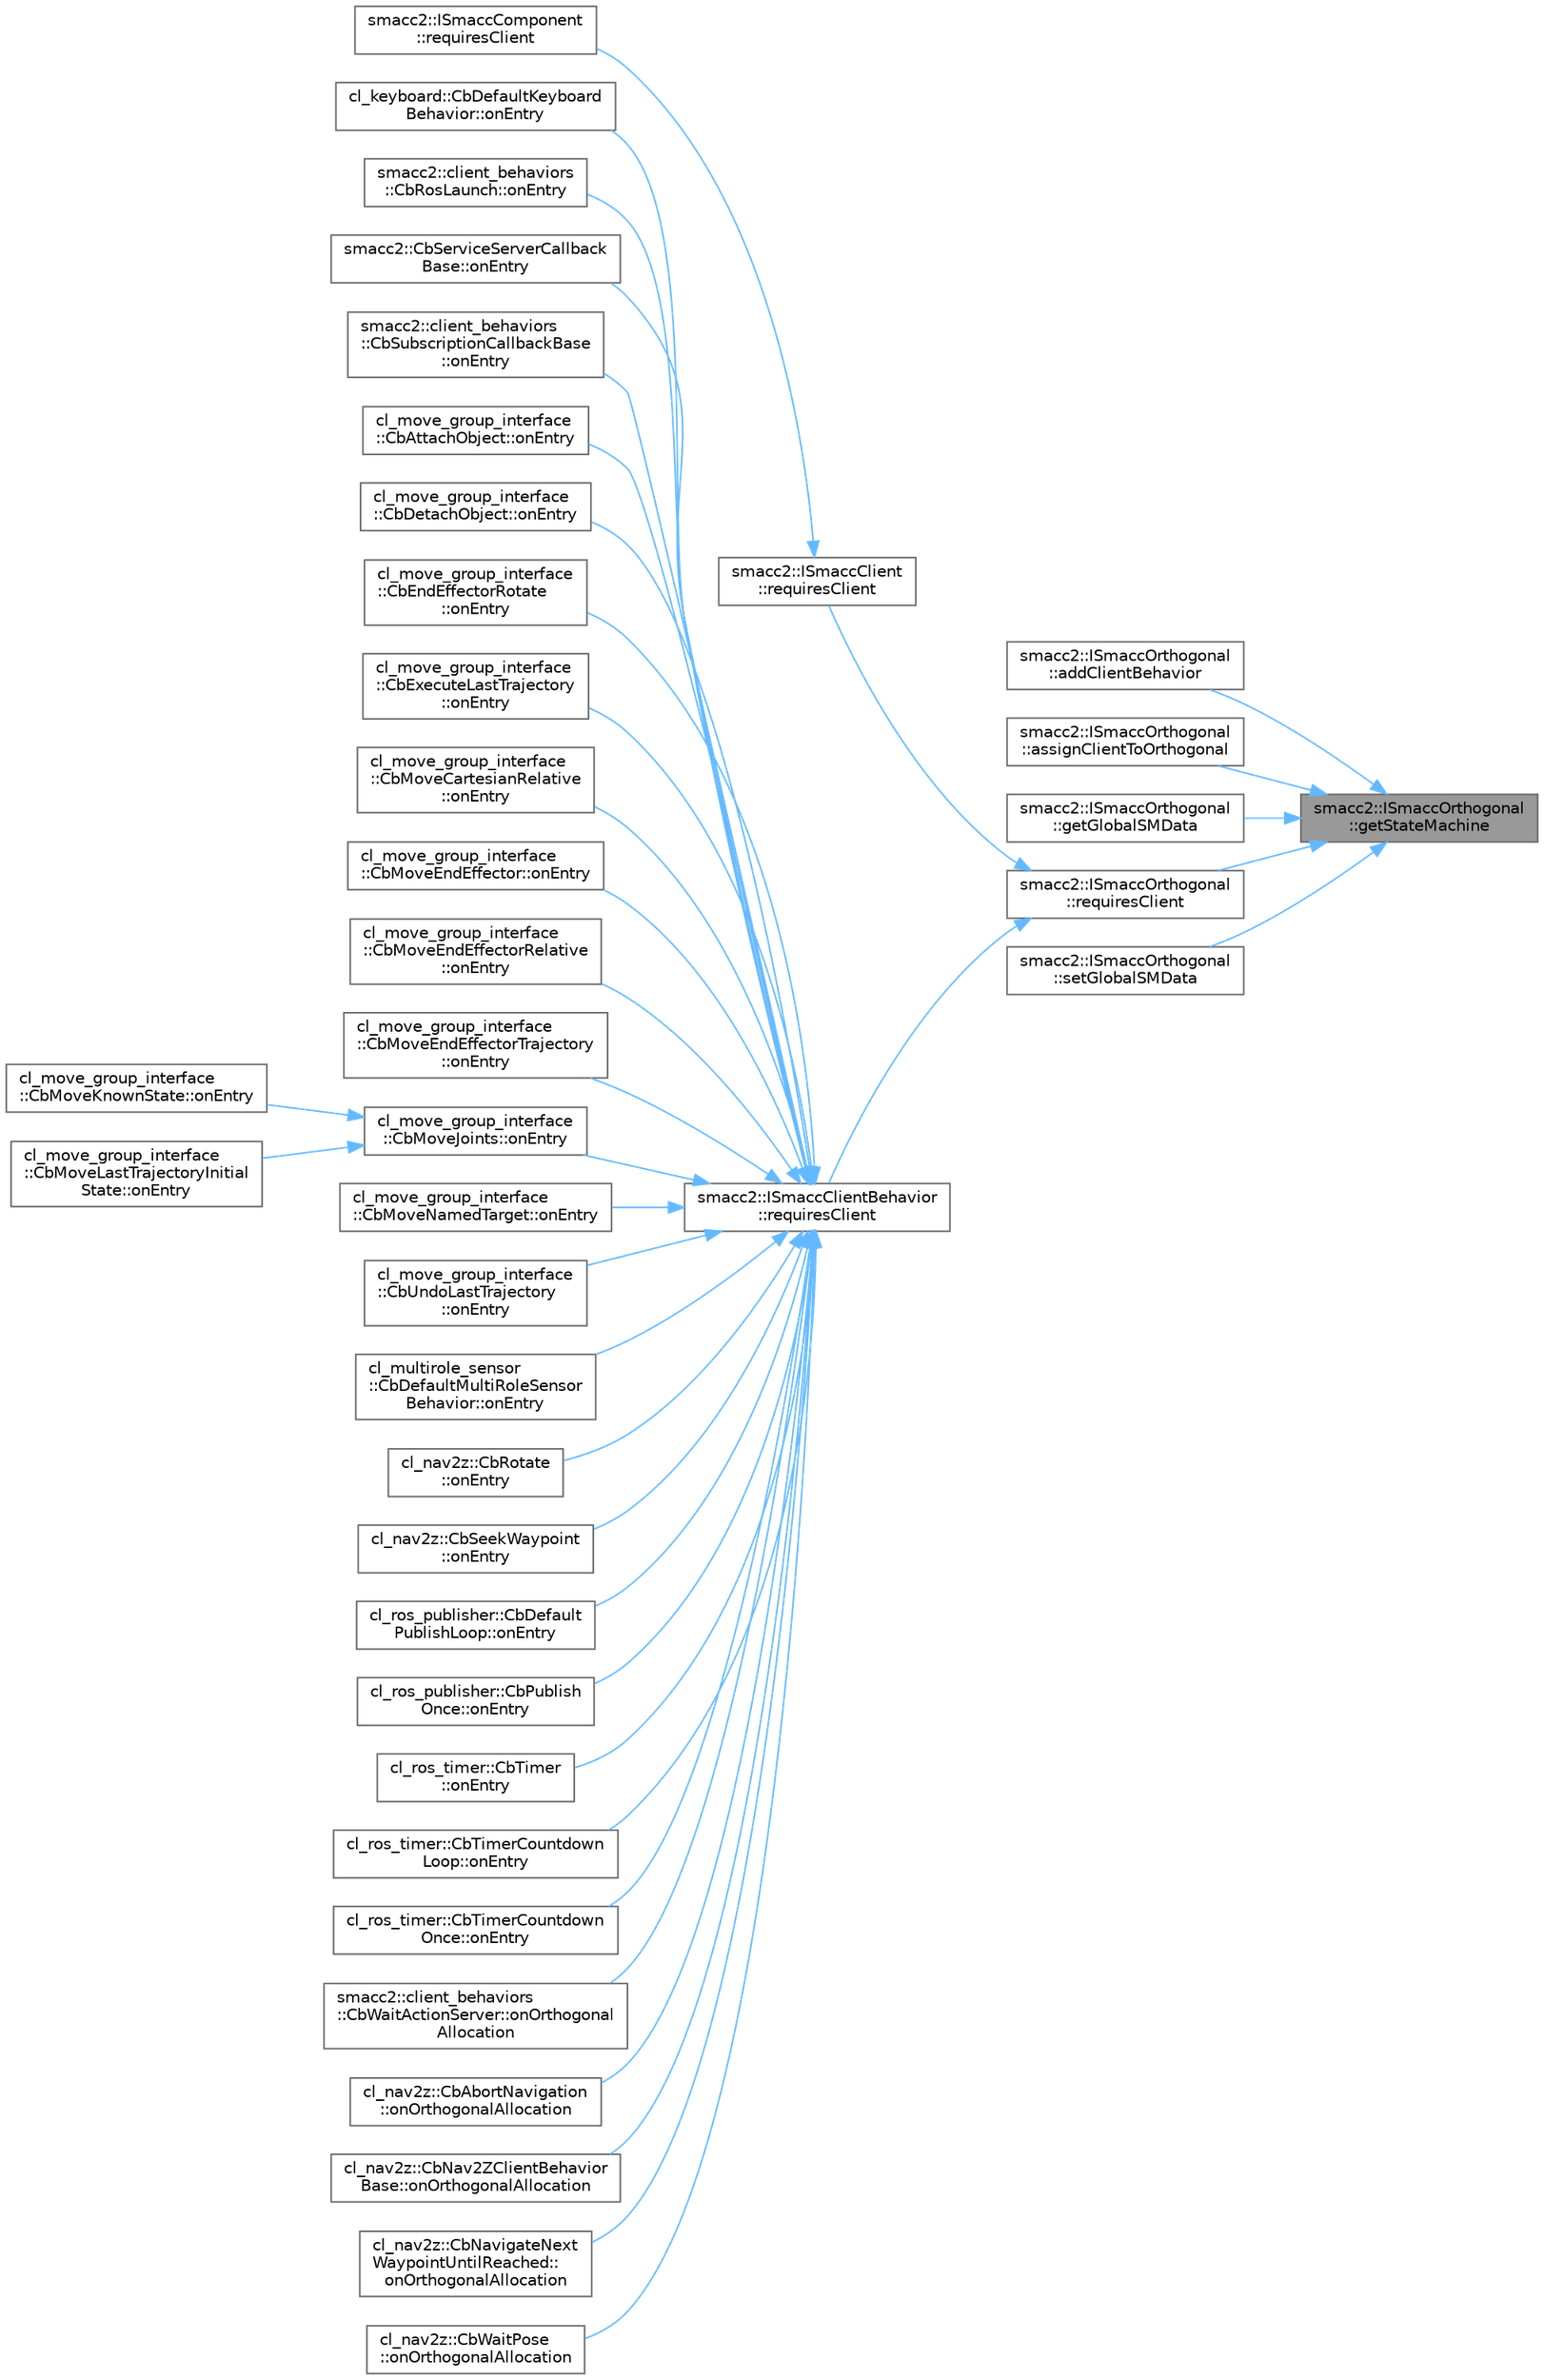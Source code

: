 digraph "smacc2::ISmaccOrthogonal::getStateMachine"
{
 // LATEX_PDF_SIZE
  bgcolor="transparent";
  edge [fontname=Helvetica,fontsize=10,labelfontname=Helvetica,labelfontsize=10];
  node [fontname=Helvetica,fontsize=10,shape=box,height=0.2,width=0.4];
  rankdir="RL";
  Node1 [label="smacc2::ISmaccOrthogonal\l::getStateMachine",height=0.2,width=0.4,color="gray40", fillcolor="grey60", style="filled", fontcolor="black",tooltip=" "];
  Node1 -> Node2 [dir="back",color="steelblue1",style="solid"];
  Node2 [label="smacc2::ISmaccOrthogonal\l::addClientBehavior",height=0.2,width=0.4,color="grey40", fillcolor="white", style="filled",URL="$classsmacc2_1_1ISmaccOrthogonal.html#ac0e6a9ac002395e3b405548ecae50620",tooltip=" "];
  Node1 -> Node3 [dir="back",color="steelblue1",style="solid"];
  Node3 [label="smacc2::ISmaccOrthogonal\l::assignClientToOrthogonal",height=0.2,width=0.4,color="grey40", fillcolor="white", style="filled",URL="$classsmacc2_1_1ISmaccOrthogonal.html#ae58f05ba54120366f940d3d5b927b5fb",tooltip=" "];
  Node1 -> Node4 [dir="back",color="steelblue1",style="solid"];
  Node4 [label="smacc2::ISmaccOrthogonal\l::getGlobalSMData",height=0.2,width=0.4,color="grey40", fillcolor="white", style="filled",URL="$classsmacc2_1_1ISmaccOrthogonal.html#a8375c7479e15feb2d233e45bb0d9787d",tooltip=" "];
  Node1 -> Node5 [dir="back",color="steelblue1",style="solid"];
  Node5 [label="smacc2::ISmaccOrthogonal\l::requiresClient",height=0.2,width=0.4,color="grey40", fillcolor="white", style="filled",URL="$classsmacc2_1_1ISmaccOrthogonal.html#ae3588b55b138744169785152d0f7bb65",tooltip=" "];
  Node5 -> Node6 [dir="back",color="steelblue1",style="solid"];
  Node6 [label="smacc2::ISmaccClient\l::requiresClient",height=0.2,width=0.4,color="grey40", fillcolor="white", style="filled",URL="$classsmacc2_1_1ISmaccClient.html#ae6e5eb70008b3a2bc42e42f5db5b55ab",tooltip=" "];
  Node6 -> Node7 [dir="back",color="steelblue1",style="solid"];
  Node7 [label="smacc2::ISmaccComponent\l::requiresClient",height=0.2,width=0.4,color="grey40", fillcolor="white", style="filled",URL="$classsmacc2_1_1ISmaccComponent.html#a5269f43605f1aa022d34bfeb220bc72c",tooltip=" "];
  Node5 -> Node8 [dir="back",color="steelblue1",style="solid"];
  Node8 [label="smacc2::ISmaccClientBehavior\l::requiresClient",height=0.2,width=0.4,color="grey40", fillcolor="white", style="filled",URL="$classsmacc2_1_1ISmaccClientBehavior.html#ad32d91e7aa6ac921b8d29610bd925244",tooltip=" "];
  Node8 -> Node9 [dir="back",color="steelblue1",style="solid"];
  Node9 [label="cl_keyboard::CbDefaultKeyboard\lBehavior::onEntry",height=0.2,width=0.4,color="grey40", fillcolor="white", style="filled",URL="$classcl__keyboard_1_1CbDefaultKeyboardBehavior.html#a06e49d8c78aeffecf74c27b05f529a3a",tooltip=" "];
  Node8 -> Node10 [dir="back",color="steelblue1",style="solid"];
  Node10 [label="smacc2::client_behaviors\l::CbRosLaunch::onEntry",height=0.2,width=0.4,color="grey40", fillcolor="white", style="filled",URL="$classsmacc2_1_1client__behaviors_1_1CbRosLaunch.html#aae95c9cde3fac627a2a753ccd3530973",tooltip=" "];
  Node8 -> Node11 [dir="back",color="steelblue1",style="solid"];
  Node11 [label="smacc2::CbServiceServerCallback\lBase::onEntry",height=0.2,width=0.4,color="grey40", fillcolor="white", style="filled",URL="$classsmacc2_1_1CbServiceServerCallbackBase.html#a98653fecdccd8eac4a6bb226b2fa5217",tooltip=" "];
  Node8 -> Node12 [dir="back",color="steelblue1",style="solid"];
  Node12 [label="smacc2::client_behaviors\l::CbSubscriptionCallbackBase\l::onEntry",height=0.2,width=0.4,color="grey40", fillcolor="white", style="filled",URL="$classsmacc2_1_1client__behaviors_1_1CbSubscriptionCallbackBase.html#a6012d64247d5ccd219984a527a52cf86",tooltip=" "];
  Node8 -> Node13 [dir="back",color="steelblue1",style="solid"];
  Node13 [label="cl_move_group_interface\l::CbAttachObject::onEntry",height=0.2,width=0.4,color="grey40", fillcolor="white", style="filled",URL="$classcl__move__group__interface_1_1CbAttachObject.html#a05cd996ea25ee1b2ae74541a5ec56e98",tooltip=" "];
  Node8 -> Node14 [dir="back",color="steelblue1",style="solid"];
  Node14 [label="cl_move_group_interface\l::CbDetachObject::onEntry",height=0.2,width=0.4,color="grey40", fillcolor="white", style="filled",URL="$classcl__move__group__interface_1_1CbDetachObject.html#a04af88f1d9b64c43eb2620ac5bd62c35",tooltip=" "];
  Node8 -> Node15 [dir="back",color="steelblue1",style="solid"];
  Node15 [label="cl_move_group_interface\l::CbEndEffectorRotate\l::onEntry",height=0.2,width=0.4,color="grey40", fillcolor="white", style="filled",URL="$classcl__move__group__interface_1_1CbEndEffectorRotate.html#a3e60bfba48906696587d66af89f7ee2b",tooltip=" "];
  Node8 -> Node16 [dir="back",color="steelblue1",style="solid"];
  Node16 [label="cl_move_group_interface\l::CbExecuteLastTrajectory\l::onEntry",height=0.2,width=0.4,color="grey40", fillcolor="white", style="filled",URL="$classcl__move__group__interface_1_1CbExecuteLastTrajectory.html#ac78713663c39635ca5ac9a749503e800",tooltip=" "];
  Node8 -> Node17 [dir="back",color="steelblue1",style="solid"];
  Node17 [label="cl_move_group_interface\l::CbMoveCartesianRelative\l::onEntry",height=0.2,width=0.4,color="grey40", fillcolor="white", style="filled",URL="$classcl__move__group__interface_1_1CbMoveCartesianRelative.html#a7d65e3d5fa3f2c7b47d9cbe631f448ad",tooltip=" "];
  Node8 -> Node18 [dir="back",color="steelblue1",style="solid"];
  Node18 [label="cl_move_group_interface\l::CbMoveEndEffector::onEntry",height=0.2,width=0.4,color="grey40", fillcolor="white", style="filled",URL="$classcl__move__group__interface_1_1CbMoveEndEffector.html#a7e7c22ac6c5725bc95e9852c3f6d939d",tooltip=" "];
  Node8 -> Node19 [dir="back",color="steelblue1",style="solid"];
  Node19 [label="cl_move_group_interface\l::CbMoveEndEffectorRelative\l::onEntry",height=0.2,width=0.4,color="grey40", fillcolor="white", style="filled",URL="$classcl__move__group__interface_1_1CbMoveEndEffectorRelative.html#a805a9d0f85ecdb1f503c1d6349ed9036",tooltip=" "];
  Node8 -> Node20 [dir="back",color="steelblue1",style="solid"];
  Node20 [label="cl_move_group_interface\l::CbMoveEndEffectorTrajectory\l::onEntry",height=0.2,width=0.4,color="grey40", fillcolor="white", style="filled",URL="$classcl__move__group__interface_1_1CbMoveEndEffectorTrajectory.html#aaedd074fd178c6390a4a3f1ccff23ad3",tooltip=" "];
  Node8 -> Node21 [dir="back",color="steelblue1",style="solid"];
  Node21 [label="cl_move_group_interface\l::CbMoveJoints::onEntry",height=0.2,width=0.4,color="grey40", fillcolor="white", style="filled",URL="$classcl__move__group__interface_1_1CbMoveJoints.html#a23e4181af695aed9fa6bb4ae3f17fd76",tooltip=" "];
  Node21 -> Node22 [dir="back",color="steelblue1",style="solid"];
  Node22 [label="cl_move_group_interface\l::CbMoveKnownState::onEntry",height=0.2,width=0.4,color="grey40", fillcolor="white", style="filled",URL="$classcl__move__group__interface_1_1CbMoveKnownState.html#aa9853ccca0b0e872498683e4b2f88870",tooltip=" "];
  Node21 -> Node23 [dir="back",color="steelblue1",style="solid"];
  Node23 [label="cl_move_group_interface\l::CbMoveLastTrajectoryInitial\lState::onEntry",height=0.2,width=0.4,color="grey40", fillcolor="white", style="filled",URL="$classcl__move__group__interface_1_1CbMoveLastTrajectoryInitialState.html#ad51f4883ea1f7442875cda06c3d474c3",tooltip=" "];
  Node8 -> Node24 [dir="back",color="steelblue1",style="solid"];
  Node24 [label="cl_move_group_interface\l::CbMoveNamedTarget::onEntry",height=0.2,width=0.4,color="grey40", fillcolor="white", style="filled",URL="$classcl__move__group__interface_1_1CbMoveNamedTarget.html#ab212edda280e896977d7ac567e4c1b29",tooltip=" "];
  Node8 -> Node25 [dir="back",color="steelblue1",style="solid"];
  Node25 [label="cl_move_group_interface\l::CbUndoLastTrajectory\l::onEntry",height=0.2,width=0.4,color="grey40", fillcolor="white", style="filled",URL="$classcl__move__group__interface_1_1CbUndoLastTrajectory.html#a3c55fa93ff65d8eccb8cc14a420cb7b2",tooltip=" "];
  Node8 -> Node26 [dir="back",color="steelblue1",style="solid"];
  Node26 [label="cl_multirole_sensor\l::CbDefaultMultiRoleSensor\lBehavior::onEntry",height=0.2,width=0.4,color="grey40", fillcolor="white", style="filled",URL="$classcl__multirole__sensor_1_1CbDefaultMultiRoleSensorBehavior.html#a54e7f0f2958ef2d7acd97dc33ec0d6de",tooltip=" "];
  Node8 -> Node27 [dir="back",color="steelblue1",style="solid"];
  Node27 [label="cl_nav2z::CbRotate\l::onEntry",height=0.2,width=0.4,color="grey40", fillcolor="white", style="filled",URL="$classcl__nav2z_1_1CbRotate.html#a73303c69ad571c99128374b7b9627154",tooltip=" "];
  Node8 -> Node28 [dir="back",color="steelblue1",style="solid"];
  Node28 [label="cl_nav2z::CbSeekWaypoint\l::onEntry",height=0.2,width=0.4,color="grey40", fillcolor="white", style="filled",URL="$classcl__nav2z_1_1CbSeekWaypoint.html#a1647146b1cce1d16d8ef18b69e63f1ea",tooltip=" "];
  Node8 -> Node29 [dir="back",color="steelblue1",style="solid"];
  Node29 [label="cl_ros_publisher::CbDefault\lPublishLoop::onEntry",height=0.2,width=0.4,color="grey40", fillcolor="white", style="filled",URL="$classcl__ros__publisher_1_1CbDefaultPublishLoop.html#a4dae42e78c718e91706f4880c3bd6101",tooltip=" "];
  Node8 -> Node30 [dir="back",color="steelblue1",style="solid"];
  Node30 [label="cl_ros_publisher::CbPublish\lOnce::onEntry",height=0.2,width=0.4,color="grey40", fillcolor="white", style="filled",URL="$classcl__ros__publisher_1_1CbPublishOnce.html#a9fe3e0012fc4f5e5df66142c97b0f88e",tooltip=" "];
  Node8 -> Node31 [dir="back",color="steelblue1",style="solid"];
  Node31 [label="cl_ros_timer::CbTimer\l::onEntry",height=0.2,width=0.4,color="grey40", fillcolor="white", style="filled",URL="$classcl__ros__timer_1_1CbTimer.html#aceba45e86271cf1b7333e2f42c246a38",tooltip=" "];
  Node8 -> Node32 [dir="back",color="steelblue1",style="solid"];
  Node32 [label="cl_ros_timer::CbTimerCountdown\lLoop::onEntry",height=0.2,width=0.4,color="grey40", fillcolor="white", style="filled",URL="$classcl__ros__timer_1_1CbTimerCountdownLoop.html#aa088f15db4fb2c307c86b30b2e1f7744",tooltip=" "];
  Node8 -> Node33 [dir="back",color="steelblue1",style="solid"];
  Node33 [label="cl_ros_timer::CbTimerCountdown\lOnce::onEntry",height=0.2,width=0.4,color="grey40", fillcolor="white", style="filled",URL="$classcl__ros__timer_1_1CbTimerCountdownOnce.html#a613662c4a4106ece0ce1dee198d1aba2",tooltip=" "];
  Node8 -> Node34 [dir="back",color="steelblue1",style="solid"];
  Node34 [label="smacc2::client_behaviors\l::CbWaitActionServer::onOrthogonal\lAllocation",height=0.2,width=0.4,color="grey40", fillcolor="white", style="filled",URL="$classsmacc2_1_1client__behaviors_1_1CbWaitActionServer.html#af97ece6300bd2064f390da03c94ddf0e",tooltip=" "];
  Node8 -> Node35 [dir="back",color="steelblue1",style="solid"];
  Node35 [label="cl_nav2z::CbAbortNavigation\l::onOrthogonalAllocation",height=0.2,width=0.4,color="grey40", fillcolor="white", style="filled",URL="$classcl__nav2z_1_1CbAbortNavigation.html#ac97504f0947220a6b9c0e7da03617cc8",tooltip=" "];
  Node8 -> Node36 [dir="back",color="steelblue1",style="solid"];
  Node36 [label="cl_nav2z::CbNav2ZClientBehavior\lBase::onOrthogonalAllocation",height=0.2,width=0.4,color="grey40", fillcolor="white", style="filled",URL="$classcl__nav2z_1_1CbNav2ZClientBehaviorBase.html#a2dc017f3b9858f504d7969ce16f90051",tooltip=" "];
  Node8 -> Node37 [dir="back",color="steelblue1",style="solid"];
  Node37 [label="cl_nav2z::CbNavigateNext\lWaypointUntilReached::\lonOrthogonalAllocation",height=0.2,width=0.4,color="grey40", fillcolor="white", style="filled",URL="$classcl__nav2z_1_1CbNavigateNextWaypointUntilReached.html#a8ab042802853562b2b030515e51ac80d",tooltip=" "];
  Node8 -> Node38 [dir="back",color="steelblue1",style="solid"];
  Node38 [label="cl_nav2z::CbWaitPose\l::onOrthogonalAllocation",height=0.2,width=0.4,color="grey40", fillcolor="white", style="filled",URL="$classcl__nav2z_1_1CbWaitPose.html#abaee0482756e8c1157808363225fd6af",tooltip=" "];
  Node1 -> Node39 [dir="back",color="steelblue1",style="solid"];
  Node39 [label="smacc2::ISmaccOrthogonal\l::setGlobalSMData",height=0.2,width=0.4,color="grey40", fillcolor="white", style="filled",URL="$classsmacc2_1_1ISmaccOrthogonal.html#a7c32153797028a84f0fd4dea0e8c862f",tooltip=" "];
}
